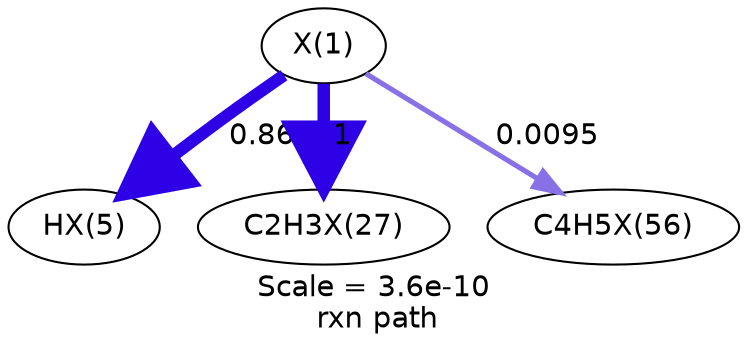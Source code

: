 digraph reaction_paths {
center=1;
s34 -> s35[fontname="Helvetica", style="setlinewidth(5.89)", arrowsize=2.95, color="0.7, 1.37, 0.9"
, label=" 0.865"];
s34 -> s36[fontname="Helvetica", style="setlinewidth(6)", arrowsize=3, color="0.7, 1.5, 0.9"
, label=" 1"];
s34 -> s47[fontname="Helvetica", style="setlinewidth(2.48)", arrowsize=1.24, color="0.7, 0.509, 0.9"
, label=" 0.0095"];
s34 [ fontname="Helvetica", label="X(1)"];
s35 [ fontname="Helvetica", label="HX(5)"];
s36 [ fontname="Helvetica", label="C2H3X(27)"];
s47 [ fontname="Helvetica", label="C4H5X(56)"];
 label = "Scale = 3.6e-10\l rxn path";
 fontname = "Helvetica";
}
